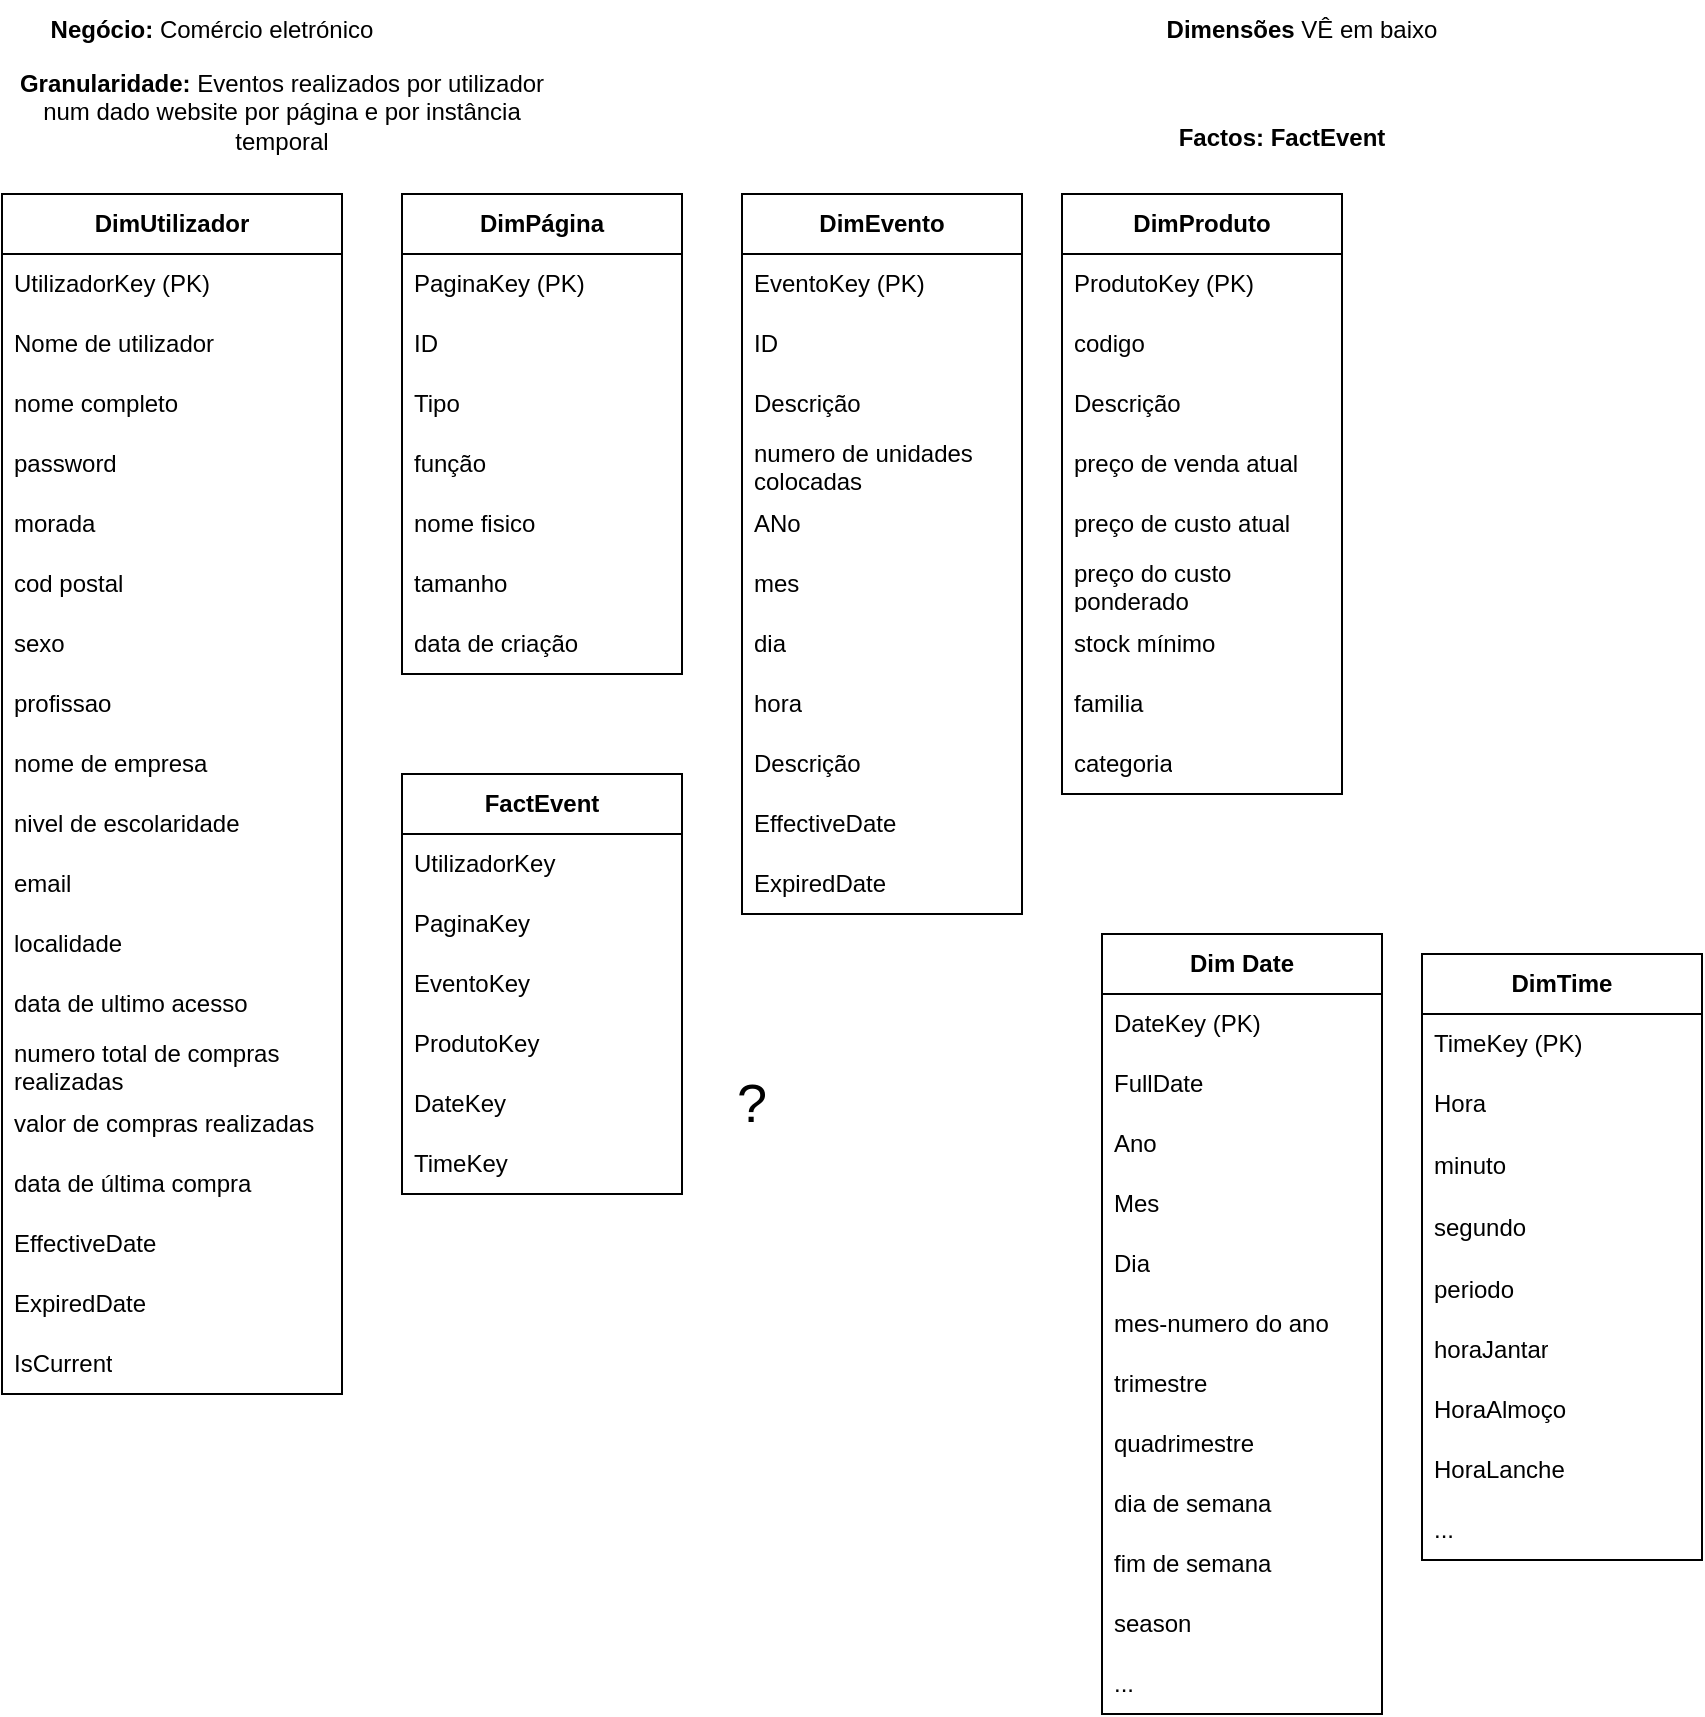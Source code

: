 <mxfile version="22.1.21" type="device">
  <diagram name="Página-1" id="A7aAglz7VG4RH2npnTAM">
    <mxGraphModel dx="1036" dy="614" grid="1" gridSize="10" guides="1" tooltips="1" connect="1" arrows="1" fold="1" page="1" pageScale="1" pageWidth="827" pageHeight="1169" math="0" shadow="0">
      <root>
        <mxCell id="0" />
        <mxCell id="1" parent="0" />
        <mxCell id="pSgOYq5ZTFH2v4CzNBgd-1" value="&lt;b&gt;Negócio: &lt;/b&gt;Comércio eletrónico" style="text;html=1;strokeColor=none;fillColor=none;align=center;verticalAlign=middle;whiteSpace=wrap;rounded=0;" vertex="1" parent="1">
          <mxGeometry x="30" y="33" width="190" height="30" as="geometry" />
        </mxCell>
        <mxCell id="pSgOYq5ZTFH2v4CzNBgd-2" value="&lt;b&gt;Granularidade: &lt;/b&gt;Eventos realizados por utilizador num dado website por página e por instância temporal" style="text;html=1;strokeColor=none;fillColor=none;align=center;verticalAlign=middle;whiteSpace=wrap;rounded=0;" vertex="1" parent="1">
          <mxGeometry x="20" y="70" width="280" height="37" as="geometry" />
        </mxCell>
        <mxCell id="pSgOYq5ZTFH2v4CzNBgd-3" value="&lt;b&gt;Dimensões &lt;/b&gt;VÊ em baixo" style="text;html=1;strokeColor=none;fillColor=none;align=center;verticalAlign=middle;whiteSpace=wrap;rounded=0;" vertex="1" parent="1">
          <mxGeometry x="600" y="33" width="140" height="30" as="geometry" />
        </mxCell>
        <mxCell id="pSgOYq5ZTFH2v4CzNBgd-4" value="&lt;b&gt;Factos: FactEvent&lt;/b&gt;" style="text;html=1;strokeColor=none;fillColor=none;align=center;verticalAlign=middle;whiteSpace=wrap;rounded=0;" vertex="1" parent="1">
          <mxGeometry x="570" y="86.5" width="180" height="30" as="geometry" />
        </mxCell>
        <mxCell id="pSgOYq5ZTFH2v4CzNBgd-5" value="&lt;b&gt;DimUtilizador&lt;/b&gt;" style="swimlane;fontStyle=0;childLayout=stackLayout;horizontal=1;startSize=30;horizontalStack=0;resizeParent=1;resizeParentMax=0;resizeLast=0;collapsible=1;marginBottom=0;whiteSpace=wrap;html=1;" vertex="1" parent="1">
          <mxGeometry x="20" y="130" width="170" height="600" as="geometry" />
        </mxCell>
        <mxCell id="pSgOYq5ZTFH2v4CzNBgd-6" value="UtilizadorKey (PK)" style="text;strokeColor=none;fillColor=none;align=left;verticalAlign=middle;spacingLeft=4;spacingRight=4;overflow=hidden;points=[[0,0.5],[1,0.5]];portConstraint=eastwest;rotatable=0;whiteSpace=wrap;html=1;" vertex="1" parent="pSgOYq5ZTFH2v4CzNBgd-5">
          <mxGeometry y="30" width="170" height="30" as="geometry" />
        </mxCell>
        <mxCell id="pSgOYq5ZTFH2v4CzNBgd-7" value="Nome de utilizador" style="text;strokeColor=none;fillColor=none;align=left;verticalAlign=middle;spacingLeft=4;spacingRight=4;overflow=hidden;points=[[0,0.5],[1,0.5]];portConstraint=eastwest;rotatable=0;whiteSpace=wrap;html=1;" vertex="1" parent="pSgOYq5ZTFH2v4CzNBgd-5">
          <mxGeometry y="60" width="170" height="30" as="geometry" />
        </mxCell>
        <mxCell id="pSgOYq5ZTFH2v4CzNBgd-8" value="nome completo" style="text;strokeColor=none;fillColor=none;align=left;verticalAlign=middle;spacingLeft=4;spacingRight=4;overflow=hidden;points=[[0,0.5],[1,0.5]];portConstraint=eastwest;rotatable=0;whiteSpace=wrap;html=1;" vertex="1" parent="pSgOYq5ZTFH2v4CzNBgd-5">
          <mxGeometry y="90" width="170" height="30" as="geometry" />
        </mxCell>
        <mxCell id="pSgOYq5ZTFH2v4CzNBgd-118" value="password" style="text;strokeColor=none;fillColor=none;align=left;verticalAlign=middle;spacingLeft=4;spacingRight=4;overflow=hidden;points=[[0,0.5],[1,0.5]];portConstraint=eastwest;rotatable=0;whiteSpace=wrap;html=1;" vertex="1" parent="pSgOYq5ZTFH2v4CzNBgd-5">
          <mxGeometry y="120" width="170" height="30" as="geometry" />
        </mxCell>
        <mxCell id="pSgOYq5ZTFH2v4CzNBgd-9" value="morada" style="text;strokeColor=none;fillColor=none;align=left;verticalAlign=middle;spacingLeft=4;spacingRight=4;overflow=hidden;points=[[0,0.5],[1,0.5]];portConstraint=eastwest;rotatable=0;whiteSpace=wrap;html=1;" vertex="1" parent="pSgOYq5ZTFH2v4CzNBgd-5">
          <mxGeometry y="150" width="170" height="30" as="geometry" />
        </mxCell>
        <mxCell id="pSgOYq5ZTFH2v4CzNBgd-10" value="cod postal" style="text;strokeColor=none;fillColor=none;align=left;verticalAlign=middle;spacingLeft=4;spacingRight=4;overflow=hidden;points=[[0,0.5],[1,0.5]];portConstraint=eastwest;rotatable=0;whiteSpace=wrap;html=1;" vertex="1" parent="pSgOYq5ZTFH2v4CzNBgd-5">
          <mxGeometry y="180" width="170" height="30" as="geometry" />
        </mxCell>
        <mxCell id="pSgOYq5ZTFH2v4CzNBgd-11" value="sexo" style="text;strokeColor=none;fillColor=none;align=left;verticalAlign=middle;spacingLeft=4;spacingRight=4;overflow=hidden;points=[[0,0.5],[1,0.5]];portConstraint=eastwest;rotatable=0;whiteSpace=wrap;html=1;" vertex="1" parent="pSgOYq5ZTFH2v4CzNBgd-5">
          <mxGeometry y="210" width="170" height="30" as="geometry" />
        </mxCell>
        <mxCell id="pSgOYq5ZTFH2v4CzNBgd-12" value="profissao" style="text;strokeColor=none;fillColor=none;align=left;verticalAlign=middle;spacingLeft=4;spacingRight=4;overflow=hidden;points=[[0,0.5],[1,0.5]];portConstraint=eastwest;rotatable=0;whiteSpace=wrap;html=1;" vertex="1" parent="pSgOYq5ZTFH2v4CzNBgd-5">
          <mxGeometry y="240" width="170" height="30" as="geometry" />
        </mxCell>
        <mxCell id="pSgOYq5ZTFH2v4CzNBgd-13" value="nome de empresa" style="text;strokeColor=none;fillColor=none;align=left;verticalAlign=middle;spacingLeft=4;spacingRight=4;overflow=hidden;points=[[0,0.5],[1,0.5]];portConstraint=eastwest;rotatable=0;whiteSpace=wrap;html=1;" vertex="1" parent="pSgOYq5ZTFH2v4CzNBgd-5">
          <mxGeometry y="270" width="170" height="30" as="geometry" />
        </mxCell>
        <mxCell id="pSgOYq5ZTFH2v4CzNBgd-14" value="nivel de escolaridade" style="text;strokeColor=none;fillColor=none;align=left;verticalAlign=middle;spacingLeft=4;spacingRight=4;overflow=hidden;points=[[0,0.5],[1,0.5]];portConstraint=eastwest;rotatable=0;whiteSpace=wrap;html=1;" vertex="1" parent="pSgOYq5ZTFH2v4CzNBgd-5">
          <mxGeometry y="300" width="170" height="30" as="geometry" />
        </mxCell>
        <mxCell id="pSgOYq5ZTFH2v4CzNBgd-15" value="email" style="text;strokeColor=none;fillColor=none;align=left;verticalAlign=middle;spacingLeft=4;spacingRight=4;overflow=hidden;points=[[0,0.5],[1,0.5]];portConstraint=eastwest;rotatable=0;whiteSpace=wrap;html=1;" vertex="1" parent="pSgOYq5ZTFH2v4CzNBgd-5">
          <mxGeometry y="330" width="170" height="30" as="geometry" />
        </mxCell>
        <mxCell id="pSgOYq5ZTFH2v4CzNBgd-101" value="localidade" style="text;strokeColor=none;fillColor=none;align=left;verticalAlign=middle;spacingLeft=4;spacingRight=4;overflow=hidden;points=[[0,0.5],[1,0.5]];portConstraint=eastwest;rotatable=0;whiteSpace=wrap;html=1;" vertex="1" parent="pSgOYq5ZTFH2v4CzNBgd-5">
          <mxGeometry y="360" width="170" height="30" as="geometry" />
        </mxCell>
        <mxCell id="pSgOYq5ZTFH2v4CzNBgd-97" value="data de ultimo acesso" style="text;strokeColor=none;fillColor=none;align=left;verticalAlign=middle;spacingLeft=4;spacingRight=4;overflow=hidden;points=[[0,0.5],[1,0.5]];portConstraint=eastwest;rotatable=0;whiteSpace=wrap;html=1;" vertex="1" parent="pSgOYq5ZTFH2v4CzNBgd-5">
          <mxGeometry y="390" width="170" height="30" as="geometry" />
        </mxCell>
        <mxCell id="pSgOYq5ZTFH2v4CzNBgd-98" value="numero total de compras realizadas" style="text;strokeColor=none;fillColor=none;align=left;verticalAlign=middle;spacingLeft=4;spacingRight=4;overflow=hidden;points=[[0,0.5],[1,0.5]];portConstraint=eastwest;rotatable=0;whiteSpace=wrap;html=1;" vertex="1" parent="pSgOYq5ZTFH2v4CzNBgd-5">
          <mxGeometry y="420" width="170" height="30" as="geometry" />
        </mxCell>
        <mxCell id="pSgOYq5ZTFH2v4CzNBgd-99" value="valor de compras realizadas" style="text;strokeColor=none;fillColor=none;align=left;verticalAlign=middle;spacingLeft=4;spacingRight=4;overflow=hidden;points=[[0,0.5],[1,0.5]];portConstraint=eastwest;rotatable=0;whiteSpace=wrap;html=1;" vertex="1" parent="pSgOYq5ZTFH2v4CzNBgd-5">
          <mxGeometry y="450" width="170" height="30" as="geometry" />
        </mxCell>
        <mxCell id="pSgOYq5ZTFH2v4CzNBgd-100" value="data de última compra" style="text;strokeColor=none;fillColor=none;align=left;verticalAlign=middle;spacingLeft=4;spacingRight=4;overflow=hidden;points=[[0,0.5],[1,0.5]];portConstraint=eastwest;rotatable=0;whiteSpace=wrap;html=1;" vertex="1" parent="pSgOYq5ZTFH2v4CzNBgd-5">
          <mxGeometry y="480" width="170" height="30" as="geometry" />
        </mxCell>
        <mxCell id="pSgOYq5ZTFH2v4CzNBgd-16" value="EffectiveDate" style="text;strokeColor=none;fillColor=none;align=left;verticalAlign=middle;spacingLeft=4;spacingRight=4;overflow=hidden;points=[[0,0.5],[1,0.5]];portConstraint=eastwest;rotatable=0;whiteSpace=wrap;html=1;" vertex="1" parent="pSgOYq5ZTFH2v4CzNBgd-5">
          <mxGeometry y="510" width="170" height="30" as="geometry" />
        </mxCell>
        <mxCell id="pSgOYq5ZTFH2v4CzNBgd-17" value="ExpiredDate" style="text;strokeColor=none;fillColor=none;align=left;verticalAlign=middle;spacingLeft=4;spacingRight=4;overflow=hidden;points=[[0,0.5],[1,0.5]];portConstraint=eastwest;rotatable=0;whiteSpace=wrap;html=1;" vertex="1" parent="pSgOYq5ZTFH2v4CzNBgd-5">
          <mxGeometry y="540" width="170" height="30" as="geometry" />
        </mxCell>
        <mxCell id="pSgOYq5ZTFH2v4CzNBgd-18" value="IsCurrent" style="text;strokeColor=none;fillColor=none;align=left;verticalAlign=middle;spacingLeft=4;spacingRight=4;overflow=hidden;points=[[0,0.5],[1,0.5]];portConstraint=eastwest;rotatable=0;whiteSpace=wrap;html=1;" vertex="1" parent="pSgOYq5ZTFH2v4CzNBgd-5">
          <mxGeometry y="570" width="170" height="30" as="geometry" />
        </mxCell>
        <mxCell id="pSgOYq5ZTFH2v4CzNBgd-19" value="&lt;b&gt;FactEvent&lt;/b&gt;" style="swimlane;fontStyle=0;childLayout=stackLayout;horizontal=1;startSize=30;horizontalStack=0;resizeParent=1;resizeParentMax=0;resizeLast=0;collapsible=1;marginBottom=0;whiteSpace=wrap;html=1;" vertex="1" parent="1">
          <mxGeometry x="220" y="420" width="140" height="210" as="geometry" />
        </mxCell>
        <mxCell id="pSgOYq5ZTFH2v4CzNBgd-20" value="UtilizadorKey" style="text;strokeColor=none;fillColor=none;align=left;verticalAlign=middle;spacingLeft=4;spacingRight=4;overflow=hidden;points=[[0,0.5],[1,0.5]];portConstraint=eastwest;rotatable=0;whiteSpace=wrap;html=1;" vertex="1" parent="pSgOYq5ZTFH2v4CzNBgd-19">
          <mxGeometry y="30" width="140" height="30" as="geometry" />
        </mxCell>
        <mxCell id="pSgOYq5ZTFH2v4CzNBgd-119" value="PaginaKey" style="text;strokeColor=none;fillColor=none;align=left;verticalAlign=middle;spacingLeft=4;spacingRight=4;overflow=hidden;points=[[0,0.5],[1,0.5]];portConstraint=eastwest;rotatable=0;whiteSpace=wrap;html=1;" vertex="1" parent="pSgOYq5ZTFH2v4CzNBgd-19">
          <mxGeometry y="60" width="140" height="30" as="geometry" />
        </mxCell>
        <mxCell id="pSgOYq5ZTFH2v4CzNBgd-120" value="EventoKey" style="text;strokeColor=none;fillColor=none;align=left;verticalAlign=middle;spacingLeft=4;spacingRight=4;overflow=hidden;points=[[0,0.5],[1,0.5]];portConstraint=eastwest;rotatable=0;whiteSpace=wrap;html=1;" vertex="1" parent="pSgOYq5ZTFH2v4CzNBgd-19">
          <mxGeometry y="90" width="140" height="30" as="geometry" />
        </mxCell>
        <mxCell id="pSgOYq5ZTFH2v4CzNBgd-121" value="ProdutoKey" style="text;strokeColor=none;fillColor=none;align=left;verticalAlign=middle;spacingLeft=4;spacingRight=4;overflow=hidden;points=[[0,0.5],[1,0.5]];portConstraint=eastwest;rotatable=0;whiteSpace=wrap;html=1;" vertex="1" parent="pSgOYq5ZTFH2v4CzNBgd-19">
          <mxGeometry y="120" width="140" height="30" as="geometry" />
        </mxCell>
        <mxCell id="pSgOYq5ZTFH2v4CzNBgd-122" value="DateKey" style="text;strokeColor=none;fillColor=none;align=left;verticalAlign=middle;spacingLeft=4;spacingRight=4;overflow=hidden;points=[[0,0.5],[1,0.5]];portConstraint=eastwest;rotatable=0;whiteSpace=wrap;html=1;" vertex="1" parent="pSgOYq5ZTFH2v4CzNBgd-19">
          <mxGeometry y="150" width="140" height="30" as="geometry" />
        </mxCell>
        <mxCell id="pSgOYq5ZTFH2v4CzNBgd-123" value="TimeKey" style="text;strokeColor=none;fillColor=none;align=left;verticalAlign=middle;spacingLeft=4;spacingRight=4;overflow=hidden;points=[[0,0.5],[1,0.5]];portConstraint=eastwest;rotatable=0;whiteSpace=wrap;html=1;" vertex="1" parent="pSgOYq5ZTFH2v4CzNBgd-19">
          <mxGeometry y="180" width="140" height="30" as="geometry" />
        </mxCell>
        <mxCell id="pSgOYq5ZTFH2v4CzNBgd-37" value="&lt;b&gt;DimPágina&lt;/b&gt;" style="swimlane;fontStyle=0;childLayout=stackLayout;horizontal=1;startSize=30;horizontalStack=0;resizeParent=1;resizeParentMax=0;resizeLast=0;collapsible=1;marginBottom=0;whiteSpace=wrap;html=1;" vertex="1" parent="1">
          <mxGeometry x="220" y="130" width="140" height="240" as="geometry" />
        </mxCell>
        <mxCell id="pSgOYq5ZTFH2v4CzNBgd-38" value="PaginaKey (PK)" style="text;strokeColor=none;fillColor=none;align=left;verticalAlign=middle;spacingLeft=4;spacingRight=4;overflow=hidden;points=[[0,0.5],[1,0.5]];portConstraint=eastwest;rotatable=0;whiteSpace=wrap;html=1;" vertex="1" parent="pSgOYq5ZTFH2v4CzNBgd-37">
          <mxGeometry y="30" width="140" height="30" as="geometry" />
        </mxCell>
        <mxCell id="pSgOYq5ZTFH2v4CzNBgd-39" value="ID" style="text;strokeColor=none;fillColor=none;align=left;verticalAlign=middle;spacingLeft=4;spacingRight=4;overflow=hidden;points=[[0,0.5],[1,0.5]];portConstraint=eastwest;rotatable=0;whiteSpace=wrap;html=1;" vertex="1" parent="pSgOYq5ZTFH2v4CzNBgd-37">
          <mxGeometry y="60" width="140" height="30" as="geometry" />
        </mxCell>
        <mxCell id="pSgOYq5ZTFH2v4CzNBgd-40" value="Tipo" style="text;strokeColor=none;fillColor=none;align=left;verticalAlign=middle;spacingLeft=4;spacingRight=4;overflow=hidden;points=[[0,0.5],[1,0.5]];portConstraint=eastwest;rotatable=0;whiteSpace=wrap;html=1;" vertex="1" parent="pSgOYq5ZTFH2v4CzNBgd-37">
          <mxGeometry y="90" width="140" height="30" as="geometry" />
        </mxCell>
        <mxCell id="pSgOYq5ZTFH2v4CzNBgd-102" value="função" style="text;strokeColor=none;fillColor=none;align=left;verticalAlign=middle;spacingLeft=4;spacingRight=4;overflow=hidden;points=[[0,0.5],[1,0.5]];portConstraint=eastwest;rotatable=0;whiteSpace=wrap;html=1;" vertex="1" parent="pSgOYq5ZTFH2v4CzNBgd-37">
          <mxGeometry y="120" width="140" height="30" as="geometry" />
        </mxCell>
        <mxCell id="pSgOYq5ZTFH2v4CzNBgd-103" value="nome fisico" style="text;strokeColor=none;fillColor=none;align=left;verticalAlign=middle;spacingLeft=4;spacingRight=4;overflow=hidden;points=[[0,0.5],[1,0.5]];portConstraint=eastwest;rotatable=0;whiteSpace=wrap;html=1;" vertex="1" parent="pSgOYq5ZTFH2v4CzNBgd-37">
          <mxGeometry y="150" width="140" height="30" as="geometry" />
        </mxCell>
        <mxCell id="pSgOYq5ZTFH2v4CzNBgd-104" value="tamanho" style="text;strokeColor=none;fillColor=none;align=left;verticalAlign=middle;spacingLeft=4;spacingRight=4;overflow=hidden;points=[[0,0.5],[1,0.5]];portConstraint=eastwest;rotatable=0;whiteSpace=wrap;html=1;" vertex="1" parent="pSgOYq5ZTFH2v4CzNBgd-37">
          <mxGeometry y="180" width="140" height="30" as="geometry" />
        </mxCell>
        <mxCell id="pSgOYq5ZTFH2v4CzNBgd-105" value="data de criação" style="text;strokeColor=none;fillColor=none;align=left;verticalAlign=middle;spacingLeft=4;spacingRight=4;overflow=hidden;points=[[0,0.5],[1,0.5]];portConstraint=eastwest;rotatable=0;whiteSpace=wrap;html=1;" vertex="1" parent="pSgOYq5ZTFH2v4CzNBgd-37">
          <mxGeometry y="210" width="140" height="30" as="geometry" />
        </mxCell>
        <mxCell id="pSgOYq5ZTFH2v4CzNBgd-43" value="&lt;b&gt;DimProduto&lt;/b&gt;" style="swimlane;fontStyle=0;childLayout=stackLayout;horizontal=1;startSize=30;horizontalStack=0;resizeParent=1;resizeParentMax=0;resizeLast=0;collapsible=1;marginBottom=0;whiteSpace=wrap;html=1;" vertex="1" parent="1">
          <mxGeometry x="550" y="130" width="140" height="300" as="geometry" />
        </mxCell>
        <mxCell id="pSgOYq5ZTFH2v4CzNBgd-44" value="ProdutoKey (PK)" style="text;strokeColor=none;fillColor=none;align=left;verticalAlign=middle;spacingLeft=4;spacingRight=4;overflow=hidden;points=[[0,0.5],[1,0.5]];portConstraint=eastwest;rotatable=0;whiteSpace=wrap;html=1;" vertex="1" parent="pSgOYq5ZTFH2v4CzNBgd-43">
          <mxGeometry y="30" width="140" height="30" as="geometry" />
        </mxCell>
        <mxCell id="pSgOYq5ZTFH2v4CzNBgd-45" value="codigo" style="text;strokeColor=none;fillColor=none;align=left;verticalAlign=middle;spacingLeft=4;spacingRight=4;overflow=hidden;points=[[0,0.5],[1,0.5]];portConstraint=eastwest;rotatable=0;whiteSpace=wrap;html=1;" vertex="1" parent="pSgOYq5ZTFH2v4CzNBgd-43">
          <mxGeometry y="60" width="140" height="30" as="geometry" />
        </mxCell>
        <mxCell id="pSgOYq5ZTFH2v4CzNBgd-46" value="Descrição" style="text;strokeColor=none;fillColor=none;align=left;verticalAlign=middle;spacingLeft=4;spacingRight=4;overflow=hidden;points=[[0,0.5],[1,0.5]];portConstraint=eastwest;rotatable=0;whiteSpace=wrap;html=1;" vertex="1" parent="pSgOYq5ZTFH2v4CzNBgd-43">
          <mxGeometry y="90" width="140" height="30" as="geometry" />
        </mxCell>
        <mxCell id="pSgOYq5ZTFH2v4CzNBgd-106" value="preço de venda atual" style="text;strokeColor=none;fillColor=none;align=left;verticalAlign=middle;spacingLeft=4;spacingRight=4;overflow=hidden;points=[[0,0.5],[1,0.5]];portConstraint=eastwest;rotatable=0;whiteSpace=wrap;html=1;" vertex="1" parent="pSgOYq5ZTFH2v4CzNBgd-43">
          <mxGeometry y="120" width="140" height="30" as="geometry" />
        </mxCell>
        <mxCell id="pSgOYq5ZTFH2v4CzNBgd-107" value="preço de custo atual" style="text;strokeColor=none;fillColor=none;align=left;verticalAlign=middle;spacingLeft=4;spacingRight=4;overflow=hidden;points=[[0,0.5],[1,0.5]];portConstraint=eastwest;rotatable=0;whiteSpace=wrap;html=1;" vertex="1" parent="pSgOYq5ZTFH2v4CzNBgd-43">
          <mxGeometry y="150" width="140" height="30" as="geometry" />
        </mxCell>
        <mxCell id="pSgOYq5ZTFH2v4CzNBgd-108" value="preço do custo ponderado" style="text;strokeColor=none;fillColor=none;align=left;verticalAlign=middle;spacingLeft=4;spacingRight=4;overflow=hidden;points=[[0,0.5],[1,0.5]];portConstraint=eastwest;rotatable=0;whiteSpace=wrap;html=1;" vertex="1" parent="pSgOYq5ZTFH2v4CzNBgd-43">
          <mxGeometry y="180" width="140" height="30" as="geometry" />
        </mxCell>
        <mxCell id="pSgOYq5ZTFH2v4CzNBgd-110" value="stock mínimo" style="text;strokeColor=none;fillColor=none;align=left;verticalAlign=middle;spacingLeft=4;spacingRight=4;overflow=hidden;points=[[0,0.5],[1,0.5]];portConstraint=eastwest;rotatable=0;whiteSpace=wrap;html=1;" vertex="1" parent="pSgOYq5ZTFH2v4CzNBgd-43">
          <mxGeometry y="210" width="140" height="30" as="geometry" />
        </mxCell>
        <mxCell id="pSgOYq5ZTFH2v4CzNBgd-111" value="familia&lt;br&gt;" style="text;strokeColor=none;fillColor=none;align=left;verticalAlign=middle;spacingLeft=4;spacingRight=4;overflow=hidden;points=[[0,0.5],[1,0.5]];portConstraint=eastwest;rotatable=0;whiteSpace=wrap;html=1;" vertex="1" parent="pSgOYq5ZTFH2v4CzNBgd-43">
          <mxGeometry y="240" width="140" height="30" as="geometry" />
        </mxCell>
        <mxCell id="pSgOYq5ZTFH2v4CzNBgd-112" value="categoria" style="text;strokeColor=none;fillColor=none;align=left;verticalAlign=middle;spacingLeft=4;spacingRight=4;overflow=hidden;points=[[0,0.5],[1,0.5]];portConstraint=eastwest;rotatable=0;whiteSpace=wrap;html=1;" vertex="1" parent="pSgOYq5ZTFH2v4CzNBgd-43">
          <mxGeometry y="270" width="140" height="30" as="geometry" />
        </mxCell>
        <mxCell id="pSgOYq5ZTFH2v4CzNBgd-63" value="&lt;b&gt;DimTime&lt;/b&gt;" style="swimlane;fontStyle=0;childLayout=stackLayout;horizontal=1;startSize=30;horizontalStack=0;resizeParent=1;resizeParentMax=0;resizeLast=0;collapsible=1;marginBottom=0;whiteSpace=wrap;html=1;" vertex="1" parent="1">
          <mxGeometry x="730" y="510" width="140" height="303" as="geometry" />
        </mxCell>
        <mxCell id="pSgOYq5ZTFH2v4CzNBgd-64" value="TimeKey (PK)" style="text;strokeColor=none;fillColor=none;align=left;verticalAlign=middle;spacingLeft=4;spacingRight=4;overflow=hidden;points=[[0,0.5],[1,0.5]];portConstraint=eastwest;rotatable=0;whiteSpace=wrap;html=1;" vertex="1" parent="pSgOYq5ZTFH2v4CzNBgd-63">
          <mxGeometry y="30" width="140" height="30" as="geometry" />
        </mxCell>
        <mxCell id="pSgOYq5ZTFH2v4CzNBgd-65" value="Hora" style="text;strokeColor=none;fillColor=none;align=left;verticalAlign=middle;spacingLeft=4;spacingRight=4;overflow=hidden;points=[[0,0.5],[1,0.5]];portConstraint=eastwest;rotatable=0;whiteSpace=wrap;html=1;" vertex="1" parent="pSgOYq5ZTFH2v4CzNBgd-63">
          <mxGeometry y="60" width="140" height="30" as="geometry" />
        </mxCell>
        <mxCell id="pSgOYq5ZTFH2v4CzNBgd-66" value="minuto" style="text;strokeColor=none;fillColor=none;align=left;verticalAlign=middle;spacingLeft=4;spacingRight=4;overflow=hidden;points=[[0,0.5],[1,0.5]];portConstraint=eastwest;rotatable=0;whiteSpace=wrap;html=1;" vertex="1" parent="pSgOYq5ZTFH2v4CzNBgd-63">
          <mxGeometry y="90" width="140" height="31" as="geometry" />
        </mxCell>
        <mxCell id="pSgOYq5ZTFH2v4CzNBgd-67" value="segundo" style="text;strokeColor=none;fillColor=none;align=left;verticalAlign=middle;spacingLeft=4;spacingRight=4;overflow=hidden;points=[[0,0.5],[1,0.5]];portConstraint=eastwest;rotatable=0;whiteSpace=wrap;html=1;" vertex="1" parent="pSgOYq5ZTFH2v4CzNBgd-63">
          <mxGeometry y="121" width="140" height="31" as="geometry" />
        </mxCell>
        <mxCell id="pSgOYq5ZTFH2v4CzNBgd-68" value="periodo" style="text;strokeColor=none;fillColor=none;align=left;verticalAlign=middle;spacingLeft=4;spacingRight=4;overflow=hidden;points=[[0,0.5],[1,0.5]];portConstraint=eastwest;rotatable=0;whiteSpace=wrap;html=1;" vertex="1" parent="pSgOYq5ZTFH2v4CzNBgd-63">
          <mxGeometry y="152" width="140" height="31" as="geometry" />
        </mxCell>
        <mxCell id="pSgOYq5ZTFH2v4CzNBgd-69" value="horaJantar" style="text;strokeColor=none;fillColor=none;align=left;verticalAlign=middle;spacingLeft=4;spacingRight=4;overflow=hidden;points=[[0,0.5],[1,0.5]];portConstraint=eastwest;rotatable=0;whiteSpace=wrap;html=1;" vertex="1" parent="pSgOYq5ZTFH2v4CzNBgd-63">
          <mxGeometry y="183" width="140" height="30" as="geometry" />
        </mxCell>
        <mxCell id="pSgOYq5ZTFH2v4CzNBgd-70" value="HoraAlmoço" style="text;strokeColor=none;fillColor=none;align=left;verticalAlign=middle;spacingLeft=4;spacingRight=4;overflow=hidden;points=[[0,0.5],[1,0.5]];portConstraint=eastwest;rotatable=0;whiteSpace=wrap;html=1;" vertex="1" parent="pSgOYq5ZTFH2v4CzNBgd-63">
          <mxGeometry y="213" width="140" height="30" as="geometry" />
        </mxCell>
        <mxCell id="pSgOYq5ZTFH2v4CzNBgd-71" value="HoraLanche" style="text;strokeColor=none;fillColor=none;align=left;verticalAlign=middle;spacingLeft=4;spacingRight=4;overflow=hidden;points=[[0,0.5],[1,0.5]];portConstraint=eastwest;rotatable=0;whiteSpace=wrap;html=1;" vertex="1" parent="pSgOYq5ZTFH2v4CzNBgd-63">
          <mxGeometry y="243" width="140" height="30" as="geometry" />
        </mxCell>
        <mxCell id="pSgOYq5ZTFH2v4CzNBgd-72" value="..." style="text;strokeColor=none;fillColor=none;align=left;verticalAlign=middle;spacingLeft=4;spacingRight=4;overflow=hidden;points=[[0,0.5],[1,0.5]];portConstraint=eastwest;rotatable=0;whiteSpace=wrap;html=1;" vertex="1" parent="pSgOYq5ZTFH2v4CzNBgd-63">
          <mxGeometry y="273" width="140" height="30" as="geometry" />
        </mxCell>
        <mxCell id="pSgOYq5ZTFH2v4CzNBgd-73" value="&lt;b&gt;Dim Date&lt;/b&gt;" style="swimlane;fontStyle=0;childLayout=stackLayout;horizontal=1;startSize=30;horizontalStack=0;resizeParent=1;resizeParentMax=0;resizeLast=0;collapsible=1;marginBottom=0;whiteSpace=wrap;html=1;" vertex="1" parent="1">
          <mxGeometry x="570" y="500" width="140" height="390" as="geometry" />
        </mxCell>
        <mxCell id="pSgOYq5ZTFH2v4CzNBgd-74" value="DateKey (PK)" style="text;strokeColor=none;fillColor=none;align=left;verticalAlign=middle;spacingLeft=4;spacingRight=4;overflow=hidden;points=[[0,0.5],[1,0.5]];portConstraint=eastwest;rotatable=0;whiteSpace=wrap;html=1;" vertex="1" parent="pSgOYq5ZTFH2v4CzNBgd-73">
          <mxGeometry y="30" width="140" height="30" as="geometry" />
        </mxCell>
        <mxCell id="pSgOYq5ZTFH2v4CzNBgd-75" value="FullDate" style="text;strokeColor=none;fillColor=none;align=left;verticalAlign=middle;spacingLeft=4;spacingRight=4;overflow=hidden;points=[[0,0.5],[1,0.5]];portConstraint=eastwest;rotatable=0;whiteSpace=wrap;html=1;" vertex="1" parent="pSgOYq5ZTFH2v4CzNBgd-73">
          <mxGeometry y="60" width="140" height="30" as="geometry" />
        </mxCell>
        <mxCell id="pSgOYq5ZTFH2v4CzNBgd-76" value="Ano" style="text;strokeColor=none;fillColor=none;align=left;verticalAlign=middle;spacingLeft=4;spacingRight=4;overflow=hidden;points=[[0,0.5],[1,0.5]];portConstraint=eastwest;rotatable=0;whiteSpace=wrap;html=1;" vertex="1" parent="pSgOYq5ZTFH2v4CzNBgd-73">
          <mxGeometry y="90" width="140" height="30" as="geometry" />
        </mxCell>
        <mxCell id="pSgOYq5ZTFH2v4CzNBgd-77" value="Mes" style="text;strokeColor=none;fillColor=none;align=left;verticalAlign=middle;spacingLeft=4;spacingRight=4;overflow=hidden;points=[[0,0.5],[1,0.5]];portConstraint=eastwest;rotatable=0;whiteSpace=wrap;html=1;" vertex="1" parent="pSgOYq5ZTFH2v4CzNBgd-73">
          <mxGeometry y="120" width="140" height="30" as="geometry" />
        </mxCell>
        <mxCell id="pSgOYq5ZTFH2v4CzNBgd-78" value="Dia" style="text;strokeColor=none;fillColor=none;align=left;verticalAlign=middle;spacingLeft=4;spacingRight=4;overflow=hidden;points=[[0,0.5],[1,0.5]];portConstraint=eastwest;rotatable=0;whiteSpace=wrap;html=1;" vertex="1" parent="pSgOYq5ZTFH2v4CzNBgd-73">
          <mxGeometry y="150" width="140" height="30" as="geometry" />
        </mxCell>
        <mxCell id="pSgOYq5ZTFH2v4CzNBgd-79" value="mes-numero do ano" style="text;strokeColor=none;fillColor=none;align=left;verticalAlign=middle;spacingLeft=4;spacingRight=4;overflow=hidden;points=[[0,0.5],[1,0.5]];portConstraint=eastwest;rotatable=0;whiteSpace=wrap;html=1;" vertex="1" parent="pSgOYq5ZTFH2v4CzNBgd-73">
          <mxGeometry y="180" width="140" height="30" as="geometry" />
        </mxCell>
        <mxCell id="pSgOYq5ZTFH2v4CzNBgd-80" value="trimestre" style="text;strokeColor=none;fillColor=none;align=left;verticalAlign=middle;spacingLeft=4;spacingRight=4;overflow=hidden;points=[[0,0.5],[1,0.5]];portConstraint=eastwest;rotatable=0;whiteSpace=wrap;html=1;" vertex="1" parent="pSgOYq5ZTFH2v4CzNBgd-73">
          <mxGeometry y="210" width="140" height="30" as="geometry" />
        </mxCell>
        <mxCell id="pSgOYq5ZTFH2v4CzNBgd-81" value="quadrimestre" style="text;strokeColor=none;fillColor=none;align=left;verticalAlign=middle;spacingLeft=4;spacingRight=4;overflow=hidden;points=[[0,0.5],[1,0.5]];portConstraint=eastwest;rotatable=0;whiteSpace=wrap;html=1;" vertex="1" parent="pSgOYq5ZTFH2v4CzNBgd-73">
          <mxGeometry y="240" width="140" height="30" as="geometry" />
        </mxCell>
        <mxCell id="pSgOYq5ZTFH2v4CzNBgd-82" value="dia de semana" style="text;strokeColor=none;fillColor=none;align=left;verticalAlign=middle;spacingLeft=4;spacingRight=4;overflow=hidden;points=[[0,0.5],[1,0.5]];portConstraint=eastwest;rotatable=0;whiteSpace=wrap;html=1;" vertex="1" parent="pSgOYq5ZTFH2v4CzNBgd-73">
          <mxGeometry y="270" width="140" height="30" as="geometry" />
        </mxCell>
        <mxCell id="pSgOYq5ZTFH2v4CzNBgd-83" value="fim de semana" style="text;strokeColor=none;fillColor=none;align=left;verticalAlign=middle;spacingLeft=4;spacingRight=4;overflow=hidden;points=[[0,0.5],[1,0.5]];portConstraint=eastwest;rotatable=0;whiteSpace=wrap;html=1;" vertex="1" parent="pSgOYq5ZTFH2v4CzNBgd-73">
          <mxGeometry y="300" width="140" height="30" as="geometry" />
        </mxCell>
        <mxCell id="pSgOYq5ZTFH2v4CzNBgd-84" value="season" style="text;strokeColor=none;fillColor=none;align=left;verticalAlign=middle;spacingLeft=4;spacingRight=4;overflow=hidden;points=[[0,0.5],[1,0.5]];portConstraint=eastwest;rotatable=0;whiteSpace=wrap;html=1;" vertex="1" parent="pSgOYq5ZTFH2v4CzNBgd-73">
          <mxGeometry y="330" width="140" height="30" as="geometry" />
        </mxCell>
        <mxCell id="pSgOYq5ZTFH2v4CzNBgd-85" value="..." style="text;strokeColor=none;fillColor=none;align=left;verticalAlign=middle;spacingLeft=4;spacingRight=4;overflow=hidden;points=[[0,0.5],[1,0.5]];portConstraint=eastwest;rotatable=0;whiteSpace=wrap;html=1;" vertex="1" parent="pSgOYq5ZTFH2v4CzNBgd-73">
          <mxGeometry y="360" width="140" height="30" as="geometry" />
        </mxCell>
        <mxCell id="pSgOYq5ZTFH2v4CzNBgd-86" value="&lt;b&gt;DimEvento&lt;/b&gt;" style="swimlane;fontStyle=0;childLayout=stackLayout;horizontal=1;startSize=30;horizontalStack=0;resizeParent=1;resizeParentMax=0;resizeLast=0;collapsible=1;marginBottom=0;whiteSpace=wrap;html=1;" vertex="1" parent="1">
          <mxGeometry x="390" y="130" width="140" height="360" as="geometry" />
        </mxCell>
        <mxCell id="pSgOYq5ZTFH2v4CzNBgd-87" value="EventoKey (PK)" style="text;strokeColor=none;fillColor=none;align=left;verticalAlign=middle;spacingLeft=4;spacingRight=4;overflow=hidden;points=[[0,0.5],[1,0.5]];portConstraint=eastwest;rotatable=0;whiteSpace=wrap;html=1;" vertex="1" parent="pSgOYq5ZTFH2v4CzNBgd-86">
          <mxGeometry y="30" width="140" height="30" as="geometry" />
        </mxCell>
        <mxCell id="pSgOYq5ZTFH2v4CzNBgd-88" value="ID" style="text;strokeColor=none;fillColor=none;align=left;verticalAlign=middle;spacingLeft=4;spacingRight=4;overflow=hidden;points=[[0,0.5],[1,0.5]];portConstraint=eastwest;rotatable=0;whiteSpace=wrap;html=1;" vertex="1" parent="pSgOYq5ZTFH2v4CzNBgd-86">
          <mxGeometry y="60" width="140" height="30" as="geometry" />
        </mxCell>
        <mxCell id="pSgOYq5ZTFH2v4CzNBgd-89" value="Descrição" style="text;strokeColor=none;fillColor=none;align=left;verticalAlign=middle;spacingLeft=4;spacingRight=4;overflow=hidden;points=[[0,0.5],[1,0.5]];portConstraint=eastwest;rotatable=0;whiteSpace=wrap;html=1;" vertex="1" parent="pSgOYq5ZTFH2v4CzNBgd-86">
          <mxGeometry y="90" width="140" height="30" as="geometry" />
        </mxCell>
        <mxCell id="pSgOYq5ZTFH2v4CzNBgd-132" value="numero de unidades colocadas" style="text;strokeColor=none;fillColor=none;align=left;verticalAlign=middle;spacingLeft=4;spacingRight=4;overflow=hidden;points=[[0,0.5],[1,0.5]];portConstraint=eastwest;rotatable=0;whiteSpace=wrap;html=1;" vertex="1" parent="pSgOYq5ZTFH2v4CzNBgd-86">
          <mxGeometry y="120" width="140" height="30" as="geometry" />
        </mxCell>
        <mxCell id="pSgOYq5ZTFH2v4CzNBgd-114" value="ANo" style="text;strokeColor=none;fillColor=none;align=left;verticalAlign=middle;spacingLeft=4;spacingRight=4;overflow=hidden;points=[[0,0.5],[1,0.5]];portConstraint=eastwest;rotatable=0;whiteSpace=wrap;html=1;" vertex="1" parent="pSgOYq5ZTFH2v4CzNBgd-86">
          <mxGeometry y="150" width="140" height="30" as="geometry" />
        </mxCell>
        <mxCell id="pSgOYq5ZTFH2v4CzNBgd-115" value="mes" style="text;strokeColor=none;fillColor=none;align=left;verticalAlign=middle;spacingLeft=4;spacingRight=4;overflow=hidden;points=[[0,0.5],[1,0.5]];portConstraint=eastwest;rotatable=0;whiteSpace=wrap;html=1;" vertex="1" parent="pSgOYq5ZTFH2v4CzNBgd-86">
          <mxGeometry y="180" width="140" height="30" as="geometry" />
        </mxCell>
        <mxCell id="pSgOYq5ZTFH2v4CzNBgd-116" value="dia" style="text;strokeColor=none;fillColor=none;align=left;verticalAlign=middle;spacingLeft=4;spacingRight=4;overflow=hidden;points=[[0,0.5],[1,0.5]];portConstraint=eastwest;rotatable=0;whiteSpace=wrap;html=1;" vertex="1" parent="pSgOYq5ZTFH2v4CzNBgd-86">
          <mxGeometry y="210" width="140" height="30" as="geometry" />
        </mxCell>
        <mxCell id="pSgOYq5ZTFH2v4CzNBgd-117" value="hora" style="text;strokeColor=none;fillColor=none;align=left;verticalAlign=middle;spacingLeft=4;spacingRight=4;overflow=hidden;points=[[0,0.5],[1,0.5]];portConstraint=eastwest;rotatable=0;whiteSpace=wrap;html=1;" vertex="1" parent="pSgOYq5ZTFH2v4CzNBgd-86">
          <mxGeometry y="240" width="140" height="30" as="geometry" />
        </mxCell>
        <mxCell id="pSgOYq5ZTFH2v4CzNBgd-113" value="Descrição" style="text;strokeColor=none;fillColor=none;align=left;verticalAlign=middle;spacingLeft=4;spacingRight=4;overflow=hidden;points=[[0,0.5],[1,0.5]];portConstraint=eastwest;rotatable=0;whiteSpace=wrap;html=1;" vertex="1" parent="pSgOYq5ZTFH2v4CzNBgd-86">
          <mxGeometry y="270" width="140" height="30" as="geometry" />
        </mxCell>
        <mxCell id="pSgOYq5ZTFH2v4CzNBgd-95" value="EffectiveDate" style="text;strokeColor=none;fillColor=none;align=left;verticalAlign=middle;spacingLeft=4;spacingRight=4;overflow=hidden;points=[[0,0.5],[1,0.5]];portConstraint=eastwest;rotatable=0;whiteSpace=wrap;html=1;" vertex="1" parent="pSgOYq5ZTFH2v4CzNBgd-86">
          <mxGeometry y="300" width="140" height="30" as="geometry" />
        </mxCell>
        <mxCell id="pSgOYq5ZTFH2v4CzNBgd-96" value="ExpiredDate" style="text;strokeColor=none;fillColor=none;align=left;verticalAlign=middle;spacingLeft=4;spacingRight=4;overflow=hidden;points=[[0,0.5],[1,0.5]];portConstraint=eastwest;rotatable=0;whiteSpace=wrap;html=1;" vertex="1" parent="pSgOYq5ZTFH2v4CzNBgd-86">
          <mxGeometry y="330" width="140" height="30" as="geometry" />
        </mxCell>
        <mxCell id="pSgOYq5ZTFH2v4CzNBgd-131" value="&lt;p style=&quot;line-height: 110%; font-size: 27px;&quot;&gt;?&lt;/p&gt;" style="text;html=1;strokeColor=none;fillColor=none;align=center;verticalAlign=middle;whiteSpace=wrap;rounded=0;" vertex="1" parent="1">
          <mxGeometry x="360" y="550" width="70" height="70" as="geometry" />
        </mxCell>
      </root>
    </mxGraphModel>
  </diagram>
</mxfile>
